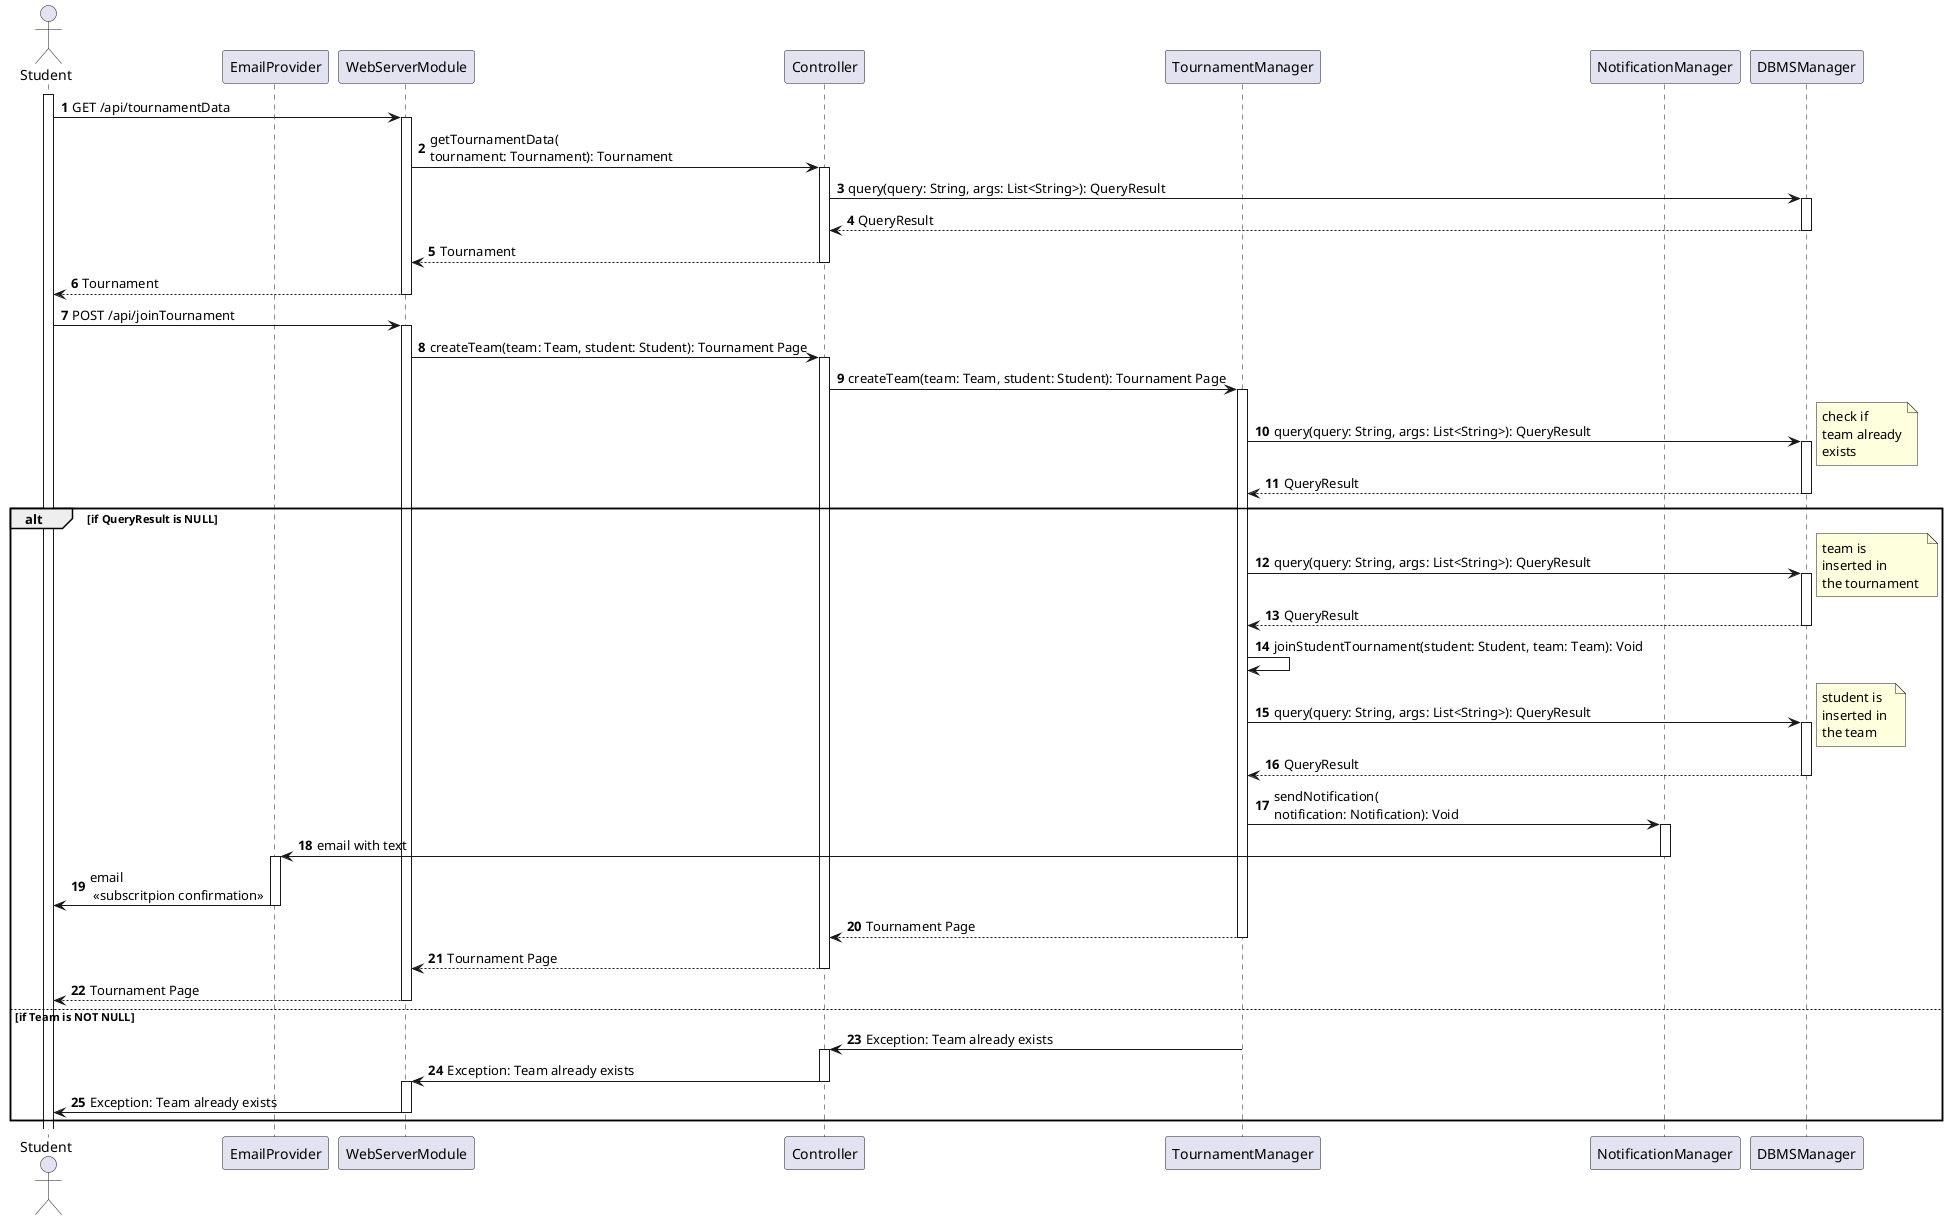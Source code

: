 @startuml

autonumber

actor Student as S
participant EmailProvider as EP
participant WebServerModule as WS
participant Controller as C
participant TournamentManager as TM
participant NotificationManager as NM
participant DBMSManager as DBMSM

activate S
S -> WS: GET /api/tournamentData
activate WS
WS -> C: getTournamentData(\ntournament: Tournament): Tournament
activate C
C -> DBMSM: query(query: String, args: List<String>): QueryResult
activate DBMSM
DBMSM --> C: QueryResult
deactivate DBMSM
C --> WS: Tournament
deactivate C
WS --> S: Tournament
deactivate WS
S -> WS: POST /api/joinTournament
activate WS
WS -> C: createTeam(team: Team, student: Student): Tournament Page
activate C
C -> TM: createTeam(team: Team, student: Student): Tournament Page
activate TM
TM -> DBMSM: query(query: String, args: List<String>): QueryResult
note right
    check if 
    team already
    exists
end note
activate DBMSM
DBMSM --> TM: QueryResult
deactivate DBMSM
alt if QueryResult is NULL
    TM -> DBMSM: query(query: String, args: List<String>): QueryResult
    activate DBMSM
    note right
        team is 
        inserted in 
        the tournament 
    end note
    DBMSM --> TM: QueryResult
    deactivate DBMSM
    TM -> TM: joinStudentTournament(student: Student, team: Team): Void
    TM -> DBMSM: query(query: String, args: List<String>): QueryResult
    activate DBMSM
    note right
        student is 
        inserted in 
        the team 
    end note
    DBMSM --> TM: QueryResult
    deactivate DBMSM
    TM -> NM: sendNotification(\nnotification: Notification): Void
    activate NM
    NM -> EP: email with text
    deactivate NM
    activate EP
    EP -> S: email\n <<subscritpion confirmation>>
    deactivate EP
    TM --> C: Tournament Page
    deactivate TM
    C --> WS: Tournament Page
    deactivate C
    WS --> S: Tournament Page
    deactivate WS
else if Team is NOT NULL
    TM -> C: Exception: Team already exists
    activate C
    C -> WS: Exception: Team already exists
    deactivate C
    activate WS
    WS -> S: Exception: Team already exists
    deactivate WS
end

@enduml